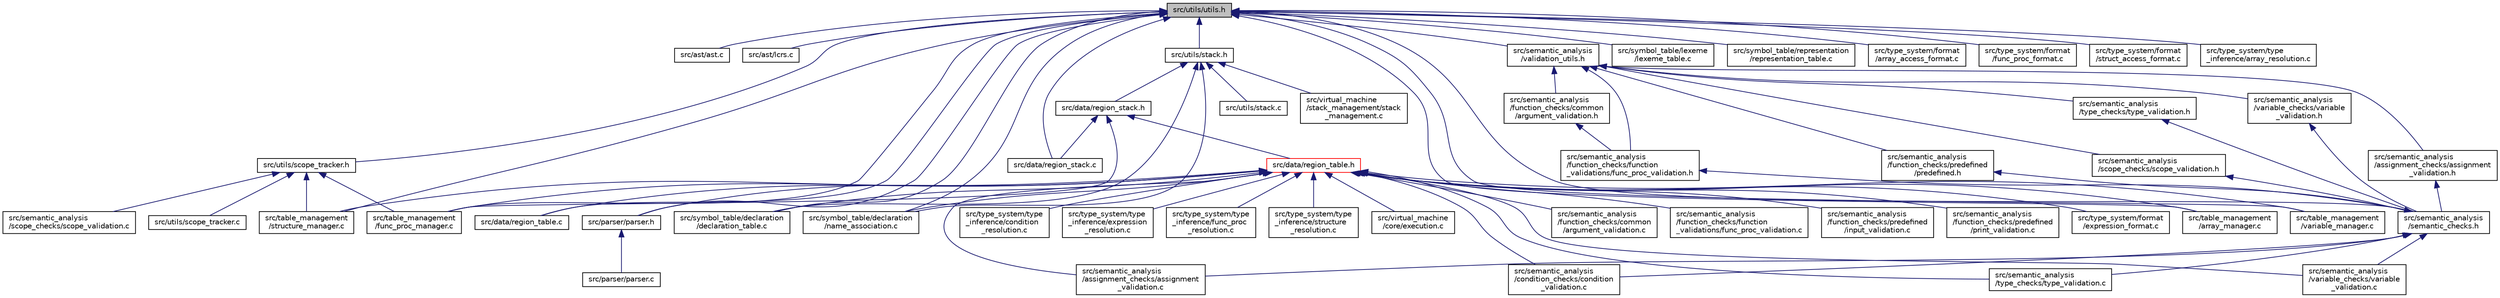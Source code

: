 digraph "src/utils/utils.h"
{
 // LATEX_PDF_SIZE
  edge [fontname="Helvetica",fontsize="10",labelfontname="Helvetica",labelfontsize="10"];
  node [fontname="Helvetica",fontsize="10",shape=record];
  Node1 [label="src/utils/utils.h",height=0.2,width=0.4,color="black", fillcolor="grey75", style="filled", fontcolor="black",tooltip=" "];
  Node1 -> Node2 [dir="back",color="midnightblue",fontsize="10",style="solid",fontname="Helvetica"];
  Node2 [label="src/ast/ast.c",height=0.2,width=0.4,color="black", fillcolor="white", style="filled",URL="$d8/d01/ast_8c.html",tooltip=" "];
  Node1 -> Node3 [dir="back",color="midnightblue",fontsize="10",style="solid",fontname="Helvetica"];
  Node3 [label="src/ast/lcrs.c",height=0.2,width=0.4,color="black", fillcolor="white", style="filled",URL="$d0/d94/lcrs_8c.html",tooltip=" "];
  Node1 -> Node4 [dir="back",color="midnightblue",fontsize="10",style="solid",fontname="Helvetica"];
  Node4 [label="src/data/region_stack.c",height=0.2,width=0.4,color="black", fillcolor="white", style="filled",URL="$d3/d91/region__stack_8c.html",tooltip=" "];
  Node1 -> Node5 [dir="back",color="midnightblue",fontsize="10",style="solid",fontname="Helvetica"];
  Node5 [label="src/data/region_table.c",height=0.2,width=0.4,color="black", fillcolor="white", style="filled",URL="$d8/d88/region__table_8c.html",tooltip=" "];
  Node1 -> Node6 [dir="back",color="midnightblue",fontsize="10",style="solid",fontname="Helvetica"];
  Node6 [label="src/parser/parser.h",height=0.2,width=0.4,color="black", fillcolor="white", style="filled",URL="$d5/d36/parser_8h.html",tooltip=" "];
  Node6 -> Node7 [dir="back",color="midnightblue",fontsize="10",style="solid",fontname="Helvetica"];
  Node7 [label="src/parser/parser.c",height=0.2,width=0.4,color="black", fillcolor="white", style="filled",URL="$d2/d72/parser_8c.html",tooltip=" "];
  Node1 -> Node8 [dir="back",color="midnightblue",fontsize="10",style="solid",fontname="Helvetica"];
  Node8 [label="src/semantic_analysis\l/validation_utils.h",height=0.2,width=0.4,color="black", fillcolor="white", style="filled",URL="$d1/dcf/validation__utils_8h.html",tooltip=" "];
  Node8 -> Node9 [dir="back",color="midnightblue",fontsize="10",style="solid",fontname="Helvetica"];
  Node9 [label="src/semantic_analysis\l/assignment_checks/assignment\l_validation.h",height=0.2,width=0.4,color="black", fillcolor="white", style="filled",URL="$d0/df0/assignment__validation_8h.html",tooltip=" "];
  Node9 -> Node10 [dir="back",color="midnightblue",fontsize="10",style="solid",fontname="Helvetica"];
  Node10 [label="src/semantic_analysis\l/semantic_checks.h",height=0.2,width=0.4,color="black", fillcolor="white", style="filled",URL="$d2/dd9/semantic__checks_8h.html",tooltip="This file contains the aggregated header file for the semantic checks module."];
  Node10 -> Node11 [dir="back",color="midnightblue",fontsize="10",style="solid",fontname="Helvetica"];
  Node11 [label="src/semantic_analysis\l/assignment_checks/assignment\l_validation.c",height=0.2,width=0.4,color="black", fillcolor="white", style="filled",URL="$d6/d4c/assignment__validation_8c.html",tooltip=" "];
  Node10 -> Node12 [dir="back",color="midnightblue",fontsize="10",style="solid",fontname="Helvetica"];
  Node12 [label="src/semantic_analysis\l/condition_checks/condition\l_validation.c",height=0.2,width=0.4,color="black", fillcolor="white", style="filled",URL="$d6/d35/condition__validation_8c.html",tooltip=" "];
  Node10 -> Node13 [dir="back",color="midnightblue",fontsize="10",style="solid",fontname="Helvetica"];
  Node13 [label="src/semantic_analysis\l/type_checks/type_validation.c",height=0.2,width=0.4,color="black", fillcolor="white", style="filled",URL="$d2/d71/type__validation_8c.html",tooltip=" "];
  Node10 -> Node14 [dir="back",color="midnightblue",fontsize="10",style="solid",fontname="Helvetica"];
  Node14 [label="src/semantic_analysis\l/variable_checks/variable\l_validation.c",height=0.2,width=0.4,color="black", fillcolor="white", style="filled",URL="$da/d3a/variable__validation_8c.html",tooltip=" "];
  Node10 -> Node1 [dir="back",color="midnightblue",fontsize="10",style="solid",fontname="Helvetica"];
  Node8 -> Node15 [dir="back",color="midnightblue",fontsize="10",style="solid",fontname="Helvetica"];
  Node15 [label="src/semantic_analysis\l/function_checks/common\l/argument_validation.h",height=0.2,width=0.4,color="black", fillcolor="white", style="filled",URL="$df/d79/argument__validation_8h.html",tooltip=" "];
  Node15 -> Node16 [dir="back",color="midnightblue",fontsize="10",style="solid",fontname="Helvetica"];
  Node16 [label="src/semantic_analysis\l/function_checks/function\l_validations/func_proc_validation.h",height=0.2,width=0.4,color="black", fillcolor="white", style="filled",URL="$d1/d79/func__proc__validation_8h.html",tooltip=" "];
  Node16 -> Node10 [dir="back",color="midnightblue",fontsize="10",style="solid",fontname="Helvetica"];
  Node8 -> Node16 [dir="back",color="midnightblue",fontsize="10",style="solid",fontname="Helvetica"];
  Node8 -> Node17 [dir="back",color="midnightblue",fontsize="10",style="solid",fontname="Helvetica"];
  Node17 [label="src/semantic_analysis\l/function_checks/predefined\l/predefined.h",height=0.2,width=0.4,color="black", fillcolor="white", style="filled",URL="$de/dd3/predefined_8h.html",tooltip=" "];
  Node17 -> Node10 [dir="back",color="midnightblue",fontsize="10",style="solid",fontname="Helvetica"];
  Node8 -> Node18 [dir="back",color="midnightblue",fontsize="10",style="solid",fontname="Helvetica"];
  Node18 [label="src/semantic_analysis\l/scope_checks/scope_validation.h",height=0.2,width=0.4,color="black", fillcolor="white", style="filled",URL="$de/d19/scope__validation_8h.html",tooltip=" "];
  Node18 -> Node10 [dir="back",color="midnightblue",fontsize="10",style="solid",fontname="Helvetica"];
  Node8 -> Node19 [dir="back",color="midnightblue",fontsize="10",style="solid",fontname="Helvetica"];
  Node19 [label="src/semantic_analysis\l/type_checks/type_validation.h",height=0.2,width=0.4,color="black", fillcolor="white", style="filled",URL="$d8/d62/type__validation_8h.html",tooltip=" "];
  Node19 -> Node10 [dir="back",color="midnightblue",fontsize="10",style="solid",fontname="Helvetica"];
  Node8 -> Node20 [dir="back",color="midnightblue",fontsize="10",style="solid",fontname="Helvetica"];
  Node20 [label="src/semantic_analysis\l/variable_checks/variable\l_validation.h",height=0.2,width=0.4,color="black", fillcolor="white", style="filled",URL="$d3/d89/variable__validation_8h.html",tooltip=" "];
  Node20 -> Node10 [dir="back",color="midnightblue",fontsize="10",style="solid",fontname="Helvetica"];
  Node1 -> Node21 [dir="back",color="midnightblue",fontsize="10",style="solid",fontname="Helvetica"];
  Node21 [label="src/symbol_table/declaration\l/declaration_table.c",height=0.2,width=0.4,color="black", fillcolor="white", style="filled",URL="$dd/d3e/declaration__table_8c.html",tooltip=" "];
  Node1 -> Node22 [dir="back",color="midnightblue",fontsize="10",style="solid",fontname="Helvetica"];
  Node22 [label="src/symbol_table/declaration\l/name_association.c",height=0.2,width=0.4,color="black", fillcolor="white", style="filled",URL="$d8/da9/name__association_8c.html",tooltip=" "];
  Node1 -> Node23 [dir="back",color="midnightblue",fontsize="10",style="solid",fontname="Helvetica"];
  Node23 [label="src/symbol_table/lexeme\l/lexeme_table.c",height=0.2,width=0.4,color="black", fillcolor="white", style="filled",URL="$d0/d92/lexeme__table_8c.html",tooltip=" "];
  Node1 -> Node24 [dir="back",color="midnightblue",fontsize="10",style="solid",fontname="Helvetica"];
  Node24 [label="src/symbol_table/representation\l/representation_table.c",height=0.2,width=0.4,color="black", fillcolor="white", style="filled",URL="$dd/dfd/representation__table_8c.html",tooltip=" "];
  Node1 -> Node25 [dir="back",color="midnightblue",fontsize="10",style="solid",fontname="Helvetica"];
  Node25 [label="src/table_management\l/array_manager.c",height=0.2,width=0.4,color="black", fillcolor="white", style="filled",URL="$d3/d13/array__manager_8c.html",tooltip=" "];
  Node1 -> Node26 [dir="back",color="midnightblue",fontsize="10",style="solid",fontname="Helvetica"];
  Node26 [label="src/table_management\l/func_proc_manager.c",height=0.2,width=0.4,color="black", fillcolor="white", style="filled",URL="$dc/d66/func__proc__manager_8c.html",tooltip=" "];
  Node1 -> Node27 [dir="back",color="midnightblue",fontsize="10",style="solid",fontname="Helvetica"];
  Node27 [label="src/table_management\l/structure_manager.c",height=0.2,width=0.4,color="black", fillcolor="white", style="filled",URL="$d1/da1/structure__manager_8c.html",tooltip=" "];
  Node1 -> Node28 [dir="back",color="midnightblue",fontsize="10",style="solid",fontname="Helvetica"];
  Node28 [label="src/table_management\l/variable_manager.c",height=0.2,width=0.4,color="black", fillcolor="white", style="filled",URL="$de/d23/variable__manager_8c.html",tooltip=" "];
  Node1 -> Node29 [dir="back",color="midnightblue",fontsize="10",style="solid",fontname="Helvetica"];
  Node29 [label="src/type_system/format\l/array_access_format.c",height=0.2,width=0.4,color="black", fillcolor="white", style="filled",URL="$d8/d00/array__access__format_8c.html",tooltip=" "];
  Node1 -> Node30 [dir="back",color="midnightblue",fontsize="10",style="solid",fontname="Helvetica"];
  Node30 [label="src/type_system/format\l/func_proc_format.c",height=0.2,width=0.4,color="black", fillcolor="white", style="filled",URL="$d6/de8/func__proc__format_8c.html",tooltip=" "];
  Node1 -> Node31 [dir="back",color="midnightblue",fontsize="10",style="solid",fontname="Helvetica"];
  Node31 [label="src/type_system/format\l/struct_access_format.c",height=0.2,width=0.4,color="black", fillcolor="white", style="filled",URL="$d5/d2b/struct__access__format_8c.html",tooltip=" "];
  Node1 -> Node32 [dir="back",color="midnightblue",fontsize="10",style="solid",fontname="Helvetica"];
  Node32 [label="src/type_system/type\l_inference/array_resolution.c",height=0.2,width=0.4,color="black", fillcolor="white", style="filled",URL="$de/dfd/array__resolution_8c.html",tooltip=" "];
  Node1 -> Node33 [dir="back",color="midnightblue",fontsize="10",style="solid",fontname="Helvetica"];
  Node33 [label="src/utils/scope_tracker.h",height=0.2,width=0.4,color="black", fillcolor="white", style="filled",URL="$d3/d28/scope__tracker_8h.html",tooltip=" "];
  Node33 -> Node34 [dir="back",color="midnightblue",fontsize="10",style="solid",fontname="Helvetica"];
  Node34 [label="src/semantic_analysis\l/scope_checks/scope_validation.c",height=0.2,width=0.4,color="black", fillcolor="white", style="filled",URL="$d6/da5/scope__validation_8c.html",tooltip=" "];
  Node33 -> Node26 [dir="back",color="midnightblue",fontsize="10",style="solid",fontname="Helvetica"];
  Node33 -> Node27 [dir="back",color="midnightblue",fontsize="10",style="solid",fontname="Helvetica"];
  Node33 -> Node35 [dir="back",color="midnightblue",fontsize="10",style="solid",fontname="Helvetica"];
  Node35 [label="src/utils/scope_tracker.c",height=0.2,width=0.4,color="black", fillcolor="white", style="filled",URL="$dd/d4a/scope__tracker_8c.html",tooltip=" "];
  Node1 -> Node36 [dir="back",color="midnightblue",fontsize="10",style="solid",fontname="Helvetica"];
  Node36 [label="src/utils/stack.h",height=0.2,width=0.4,color="black", fillcolor="white", style="filled",URL="$d7/de0/stack_8h.html",tooltip="A simple stack implementation in C."];
  Node36 -> Node37 [dir="back",color="midnightblue",fontsize="10",style="solid",fontname="Helvetica"];
  Node37 [label="src/data/region_stack.h",height=0.2,width=0.4,color="black", fillcolor="white", style="filled",URL="$df/dcb/region__stack_8h.html",tooltip="Header file for managing a stack of regions."];
  Node37 -> Node4 [dir="back",color="midnightblue",fontsize="10",style="solid",fontname="Helvetica"];
  Node37 -> Node38 [dir="back",color="midnightblue",fontsize="10",style="solid",fontname="Helvetica"];
  Node38 [label="src/data/region_table.h",height=0.2,width=0.4,color="red", fillcolor="white", style="filled",URL="$d8/d8a/region__table_8h.html",tooltip="Header file for managing regions in the compiler."];
  Node38 -> Node5 [dir="back",color="midnightblue",fontsize="10",style="solid",fontname="Helvetica"];
  Node38 -> Node6 [dir="back",color="midnightblue",fontsize="10",style="solid",fontname="Helvetica"];
  Node38 -> Node11 [dir="back",color="midnightblue",fontsize="10",style="solid",fontname="Helvetica"];
  Node38 -> Node12 [dir="back",color="midnightblue",fontsize="10",style="solid",fontname="Helvetica"];
  Node38 -> Node39 [dir="back",color="midnightblue",fontsize="10",style="solid",fontname="Helvetica"];
  Node39 [label="src/semantic_analysis\l/function_checks/common\l/argument_validation.c",height=0.2,width=0.4,color="black", fillcolor="white", style="filled",URL="$d8/df9/argument__validation_8c.html",tooltip=" "];
  Node38 -> Node40 [dir="back",color="midnightblue",fontsize="10",style="solid",fontname="Helvetica"];
  Node40 [label="src/semantic_analysis\l/function_checks/function\l_validations/func_proc_validation.c",height=0.2,width=0.4,color="black", fillcolor="white", style="filled",URL="$d0/d8b/func__proc__validation_8c.html",tooltip=" "];
  Node38 -> Node41 [dir="back",color="midnightblue",fontsize="10",style="solid",fontname="Helvetica"];
  Node41 [label="src/semantic_analysis\l/function_checks/predefined\l/input_validation.c",height=0.2,width=0.4,color="black", fillcolor="white", style="filled",URL="$dd/d08/input__validation_8c.html",tooltip=" "];
  Node38 -> Node42 [dir="back",color="midnightblue",fontsize="10",style="solid",fontname="Helvetica"];
  Node42 [label="src/semantic_analysis\l/function_checks/predefined\l/print_validation.c",height=0.2,width=0.4,color="black", fillcolor="white", style="filled",URL="$d5/da0/print__validation_8c.html",tooltip=" "];
  Node38 -> Node13 [dir="back",color="midnightblue",fontsize="10",style="solid",fontname="Helvetica"];
  Node38 -> Node14 [dir="back",color="midnightblue",fontsize="10",style="solid",fontname="Helvetica"];
  Node38 -> Node21 [dir="back",color="midnightblue",fontsize="10",style="solid",fontname="Helvetica"];
  Node38 -> Node22 [dir="back",color="midnightblue",fontsize="10",style="solid",fontname="Helvetica"];
  Node38 -> Node25 [dir="back",color="midnightblue",fontsize="10",style="solid",fontname="Helvetica"];
  Node38 -> Node26 [dir="back",color="midnightblue",fontsize="10",style="solid",fontname="Helvetica"];
  Node38 -> Node27 [dir="back",color="midnightblue",fontsize="10",style="solid",fontname="Helvetica"];
  Node38 -> Node28 [dir="back",color="midnightblue",fontsize="10",style="solid",fontname="Helvetica"];
  Node38 -> Node43 [dir="back",color="midnightblue",fontsize="10",style="solid",fontname="Helvetica"];
  Node43 [label="src/type_system/format\l/expression_format.c",height=0.2,width=0.4,color="black", fillcolor="white", style="filled",URL="$d8/d9a/expression__format_8c.html",tooltip=" "];
  Node38 -> Node44 [dir="back",color="midnightblue",fontsize="10",style="solid",fontname="Helvetica"];
  Node44 [label="src/type_system/type\l_inference/condition\l_resolution.c",height=0.2,width=0.4,color="black", fillcolor="white", style="filled",URL="$d6/dbc/condition__resolution_8c.html",tooltip=" "];
  Node38 -> Node45 [dir="back",color="midnightblue",fontsize="10",style="solid",fontname="Helvetica"];
  Node45 [label="src/type_system/type\l_inference/expression\l_resolution.c",height=0.2,width=0.4,color="black", fillcolor="white", style="filled",URL="$d2/d18/expression__resolution_8c.html",tooltip=" "];
  Node38 -> Node46 [dir="back",color="midnightblue",fontsize="10",style="solid",fontname="Helvetica"];
  Node46 [label="src/type_system/type\l_inference/func_proc\l_resolution.c",height=0.2,width=0.4,color="black", fillcolor="white", style="filled",URL="$d7/d12/func__proc__resolution_8c.html",tooltip=" "];
  Node38 -> Node47 [dir="back",color="midnightblue",fontsize="10",style="solid",fontname="Helvetica"];
  Node47 [label="src/type_system/type\l_inference/structure\l_resolution.c",height=0.2,width=0.4,color="black", fillcolor="white", style="filled",URL="$d3/d86/structure__resolution_8c.html",tooltip=" "];
  Node38 -> Node48 [dir="back",color="midnightblue",fontsize="10",style="solid",fontname="Helvetica"];
  Node48 [label="src/virtual_machine\l/core/execution.c",height=0.2,width=0.4,color="black", fillcolor="white", style="filled",URL="$d0/dda/execution_8c.html",tooltip=" "];
  Node37 -> Node26 [dir="back",color="midnightblue",fontsize="10",style="solid",fontname="Helvetica"];
  Node36 -> Node21 [dir="back",color="midnightblue",fontsize="10",style="solid",fontname="Helvetica"];
  Node36 -> Node22 [dir="back",color="midnightblue",fontsize="10",style="solid",fontname="Helvetica"];
  Node36 -> Node50 [dir="back",color="midnightblue",fontsize="10",style="solid",fontname="Helvetica"];
  Node50 [label="src/utils/stack.c",height=0.2,width=0.4,color="black", fillcolor="white", style="filled",URL="$d3/dbb/stack_8c.html",tooltip=" "];
  Node36 -> Node51 [dir="back",color="midnightblue",fontsize="10",style="solid",fontname="Helvetica"];
  Node51 [label="src/virtual_machine\l/stack_management/stack\l_management.c",height=0.2,width=0.4,color="black", fillcolor="white", style="filled",URL="$d5/dae/stack__management_8c.html",tooltip=" "];
}
